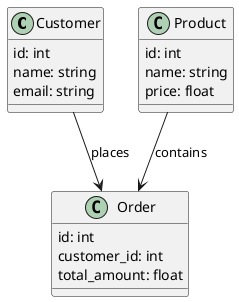 @startuml
class Customer {
  id: int
  name: string
  email: string
}
class Order {
  id: int
  customer_id: int
  total_amount: float
}
class Product {
  id: int
  name: string
  price: float
}
Customer --> Order : "places"
Product --> Order : "contains"
@enduml
